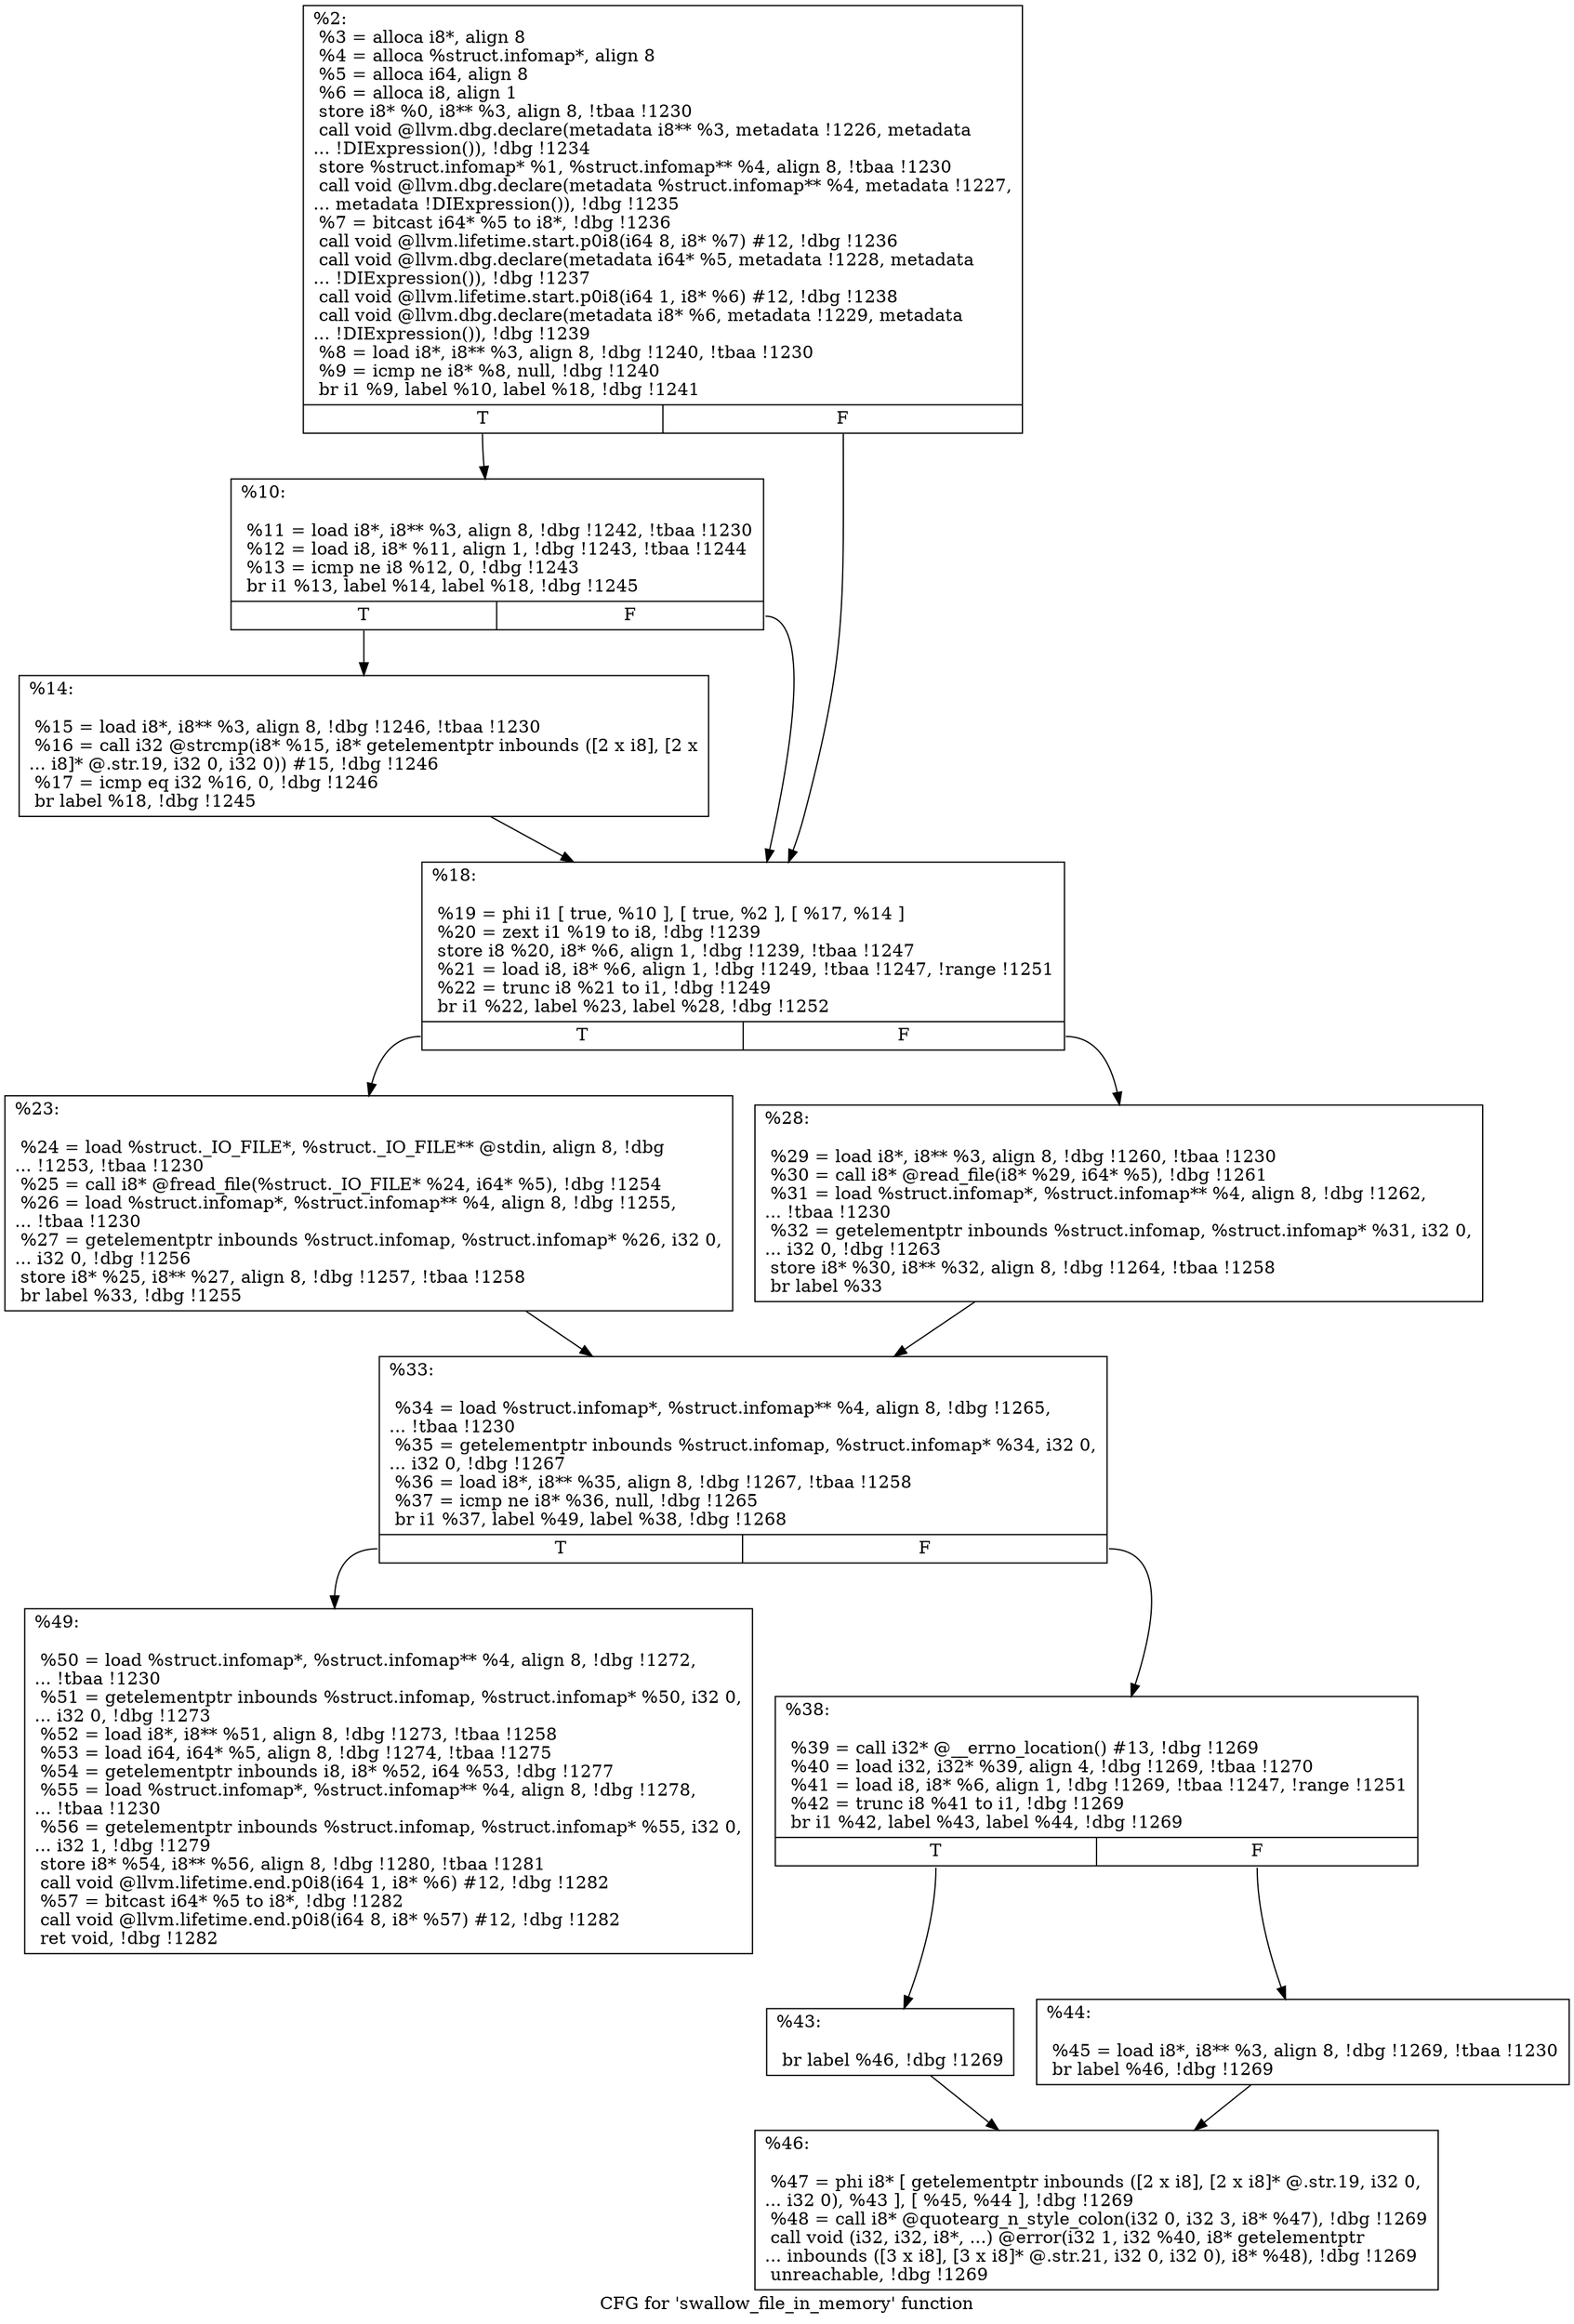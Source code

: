 digraph "CFG for 'swallow_file_in_memory' function" {
	label="CFG for 'swallow_file_in_memory' function";

	Node0x19b0f30 [shape=record,label="{%2:\l  %3 = alloca i8*, align 8\l  %4 = alloca %struct.infomap*, align 8\l  %5 = alloca i64, align 8\l  %6 = alloca i8, align 1\l  store i8* %0, i8** %3, align 8, !tbaa !1230\l  call void @llvm.dbg.declare(metadata i8** %3, metadata !1226, metadata\l... !DIExpression()), !dbg !1234\l  store %struct.infomap* %1, %struct.infomap** %4, align 8, !tbaa !1230\l  call void @llvm.dbg.declare(metadata %struct.infomap** %4, metadata !1227,\l... metadata !DIExpression()), !dbg !1235\l  %7 = bitcast i64* %5 to i8*, !dbg !1236\l  call void @llvm.lifetime.start.p0i8(i64 8, i8* %7) #12, !dbg !1236\l  call void @llvm.dbg.declare(metadata i64* %5, metadata !1228, metadata\l... !DIExpression()), !dbg !1237\l  call void @llvm.lifetime.start.p0i8(i64 1, i8* %6) #12, !dbg !1238\l  call void @llvm.dbg.declare(metadata i8* %6, metadata !1229, metadata\l... !DIExpression()), !dbg !1239\l  %8 = load i8*, i8** %3, align 8, !dbg !1240, !tbaa !1230\l  %9 = icmp ne i8* %8, null, !dbg !1240\l  br i1 %9, label %10, label %18, !dbg !1241\l|{<s0>T|<s1>F}}"];
	Node0x19b0f30:s0 -> Node0x19b1050;
	Node0x19b0f30:s1 -> Node0x19b10f0;
	Node0x19b1050 [shape=record,label="{%10:\l\l  %11 = load i8*, i8** %3, align 8, !dbg !1242, !tbaa !1230\l  %12 = load i8, i8* %11, align 1, !dbg !1243, !tbaa !1244\l  %13 = icmp ne i8 %12, 0, !dbg !1243\l  br i1 %13, label %14, label %18, !dbg !1245\l|{<s0>T|<s1>F}}"];
	Node0x19b1050:s0 -> Node0x19b10a0;
	Node0x19b1050:s1 -> Node0x19b10f0;
	Node0x19b10a0 [shape=record,label="{%14:\l\l  %15 = load i8*, i8** %3, align 8, !dbg !1246, !tbaa !1230\l  %16 = call i32 @strcmp(i8* %15, i8* getelementptr inbounds ([2 x i8], [2 x\l... i8]* @.str.19, i32 0, i32 0)) #15, !dbg !1246\l  %17 = icmp eq i32 %16, 0, !dbg !1246\l  br label %18, !dbg !1245\l}"];
	Node0x19b10a0 -> Node0x19b10f0;
	Node0x19b10f0 [shape=record,label="{%18:\l\l  %19 = phi i1 [ true, %10 ], [ true, %2 ], [ %17, %14 ]\l  %20 = zext i1 %19 to i8, !dbg !1239\l  store i8 %20, i8* %6, align 1, !dbg !1239, !tbaa !1247\l  %21 = load i8, i8* %6, align 1, !dbg !1249, !tbaa !1247, !range !1251\l  %22 = trunc i8 %21 to i1, !dbg !1249\l  br i1 %22, label %23, label %28, !dbg !1252\l|{<s0>T|<s1>F}}"];
	Node0x19b10f0:s0 -> Node0x19b1140;
	Node0x19b10f0:s1 -> Node0x19b1190;
	Node0x19b1140 [shape=record,label="{%23:\l\l  %24 = load %struct._IO_FILE*, %struct._IO_FILE** @stdin, align 8, !dbg\l... !1253, !tbaa !1230\l  %25 = call i8* @fread_file(%struct._IO_FILE* %24, i64* %5), !dbg !1254\l  %26 = load %struct.infomap*, %struct.infomap** %4, align 8, !dbg !1255,\l... !tbaa !1230\l  %27 = getelementptr inbounds %struct.infomap, %struct.infomap* %26, i32 0,\l... i32 0, !dbg !1256\l  store i8* %25, i8** %27, align 8, !dbg !1257, !tbaa !1258\l  br label %33, !dbg !1255\l}"];
	Node0x19b1140 -> Node0x19b11e0;
	Node0x19b1190 [shape=record,label="{%28:\l\l  %29 = load i8*, i8** %3, align 8, !dbg !1260, !tbaa !1230\l  %30 = call i8* @read_file(i8* %29, i64* %5), !dbg !1261\l  %31 = load %struct.infomap*, %struct.infomap** %4, align 8, !dbg !1262,\l... !tbaa !1230\l  %32 = getelementptr inbounds %struct.infomap, %struct.infomap* %31, i32 0,\l... i32 0, !dbg !1263\l  store i8* %30, i8** %32, align 8, !dbg !1264, !tbaa !1258\l  br label %33\l}"];
	Node0x19b1190 -> Node0x19b11e0;
	Node0x19b11e0 [shape=record,label="{%33:\l\l  %34 = load %struct.infomap*, %struct.infomap** %4, align 8, !dbg !1265,\l... !tbaa !1230\l  %35 = getelementptr inbounds %struct.infomap, %struct.infomap* %34, i32 0,\l... i32 0, !dbg !1267\l  %36 = load i8*, i8** %35, align 8, !dbg !1267, !tbaa !1258\l  %37 = icmp ne i8* %36, null, !dbg !1265\l  br i1 %37, label %49, label %38, !dbg !1268\l|{<s0>T|<s1>F}}"];
	Node0x19b11e0:s0 -> Node0x19b1370;
	Node0x19b11e0:s1 -> Node0x19b1230;
	Node0x19b1230 [shape=record,label="{%38:\l\l  %39 = call i32* @__errno_location() #13, !dbg !1269\l  %40 = load i32, i32* %39, align 4, !dbg !1269, !tbaa !1270\l  %41 = load i8, i8* %6, align 1, !dbg !1269, !tbaa !1247, !range !1251\l  %42 = trunc i8 %41 to i1, !dbg !1269\l  br i1 %42, label %43, label %44, !dbg !1269\l|{<s0>T|<s1>F}}"];
	Node0x19b1230:s0 -> Node0x19b1280;
	Node0x19b1230:s1 -> Node0x19b12d0;
	Node0x19b1280 [shape=record,label="{%43:\l\l  br label %46, !dbg !1269\l}"];
	Node0x19b1280 -> Node0x19b1320;
	Node0x19b12d0 [shape=record,label="{%44:\l\l  %45 = load i8*, i8** %3, align 8, !dbg !1269, !tbaa !1230\l  br label %46, !dbg !1269\l}"];
	Node0x19b12d0 -> Node0x19b1320;
	Node0x19b1320 [shape=record,label="{%46:\l\l  %47 = phi i8* [ getelementptr inbounds ([2 x i8], [2 x i8]* @.str.19, i32 0,\l... i32 0), %43 ], [ %45, %44 ], !dbg !1269\l  %48 = call i8* @quotearg_n_style_colon(i32 0, i32 3, i8* %47), !dbg !1269\l  call void (i32, i32, i8*, ...) @error(i32 1, i32 %40, i8* getelementptr\l... inbounds ([3 x i8], [3 x i8]* @.str.21, i32 0, i32 0), i8* %48), !dbg !1269\l  unreachable, !dbg !1269\l}"];
	Node0x19b1370 [shape=record,label="{%49:\l\l  %50 = load %struct.infomap*, %struct.infomap** %4, align 8, !dbg !1272,\l... !tbaa !1230\l  %51 = getelementptr inbounds %struct.infomap, %struct.infomap* %50, i32 0,\l... i32 0, !dbg !1273\l  %52 = load i8*, i8** %51, align 8, !dbg !1273, !tbaa !1258\l  %53 = load i64, i64* %5, align 8, !dbg !1274, !tbaa !1275\l  %54 = getelementptr inbounds i8, i8* %52, i64 %53, !dbg !1277\l  %55 = load %struct.infomap*, %struct.infomap** %4, align 8, !dbg !1278,\l... !tbaa !1230\l  %56 = getelementptr inbounds %struct.infomap, %struct.infomap* %55, i32 0,\l... i32 1, !dbg !1279\l  store i8* %54, i8** %56, align 8, !dbg !1280, !tbaa !1281\l  call void @llvm.lifetime.end.p0i8(i64 1, i8* %6) #12, !dbg !1282\l  %57 = bitcast i64* %5 to i8*, !dbg !1282\l  call void @llvm.lifetime.end.p0i8(i64 8, i8* %57) #12, !dbg !1282\l  ret void, !dbg !1282\l}"];
}

